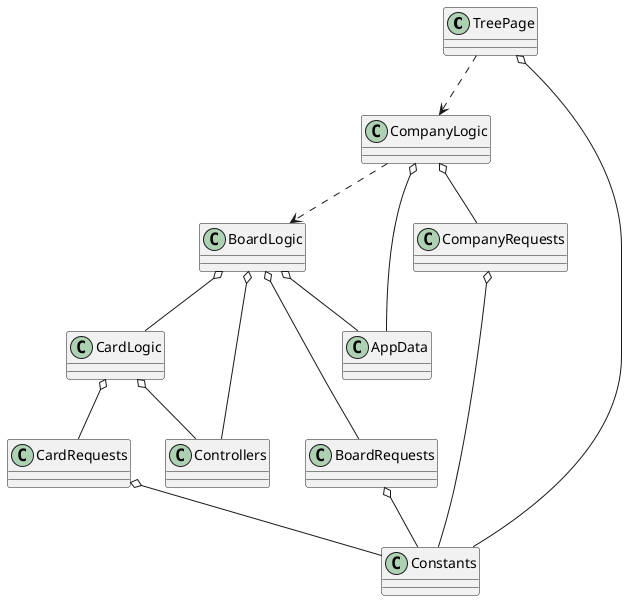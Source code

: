 @startuml
'https://plantuml.com/class-diagram

class TreePage
class CompanyLogic
class AppData
class BoardLogic
class Controllers
class BoardRequests
class CardRequests
class CardLogic
class CompanyRequests
class Constants

TreePage ..> CompanyLogic
TreePage o-- Constants
CompanyLogic o-- CompanyRequests
CompanyLogic ..> BoardLogic
BoardLogic o-- CardLogic
BoardLogic o-- BoardRequests
BoardLogic o-- Controllers
CardLogic o-- CardRequests
CardLogic o-- Controllers
CompanyLogic o-- AppData
BoardLogic o-- AppData
CompanyRequests o-- Constants
CardRequests o-- Constants
BoardRequests o-- Constants

@enduml